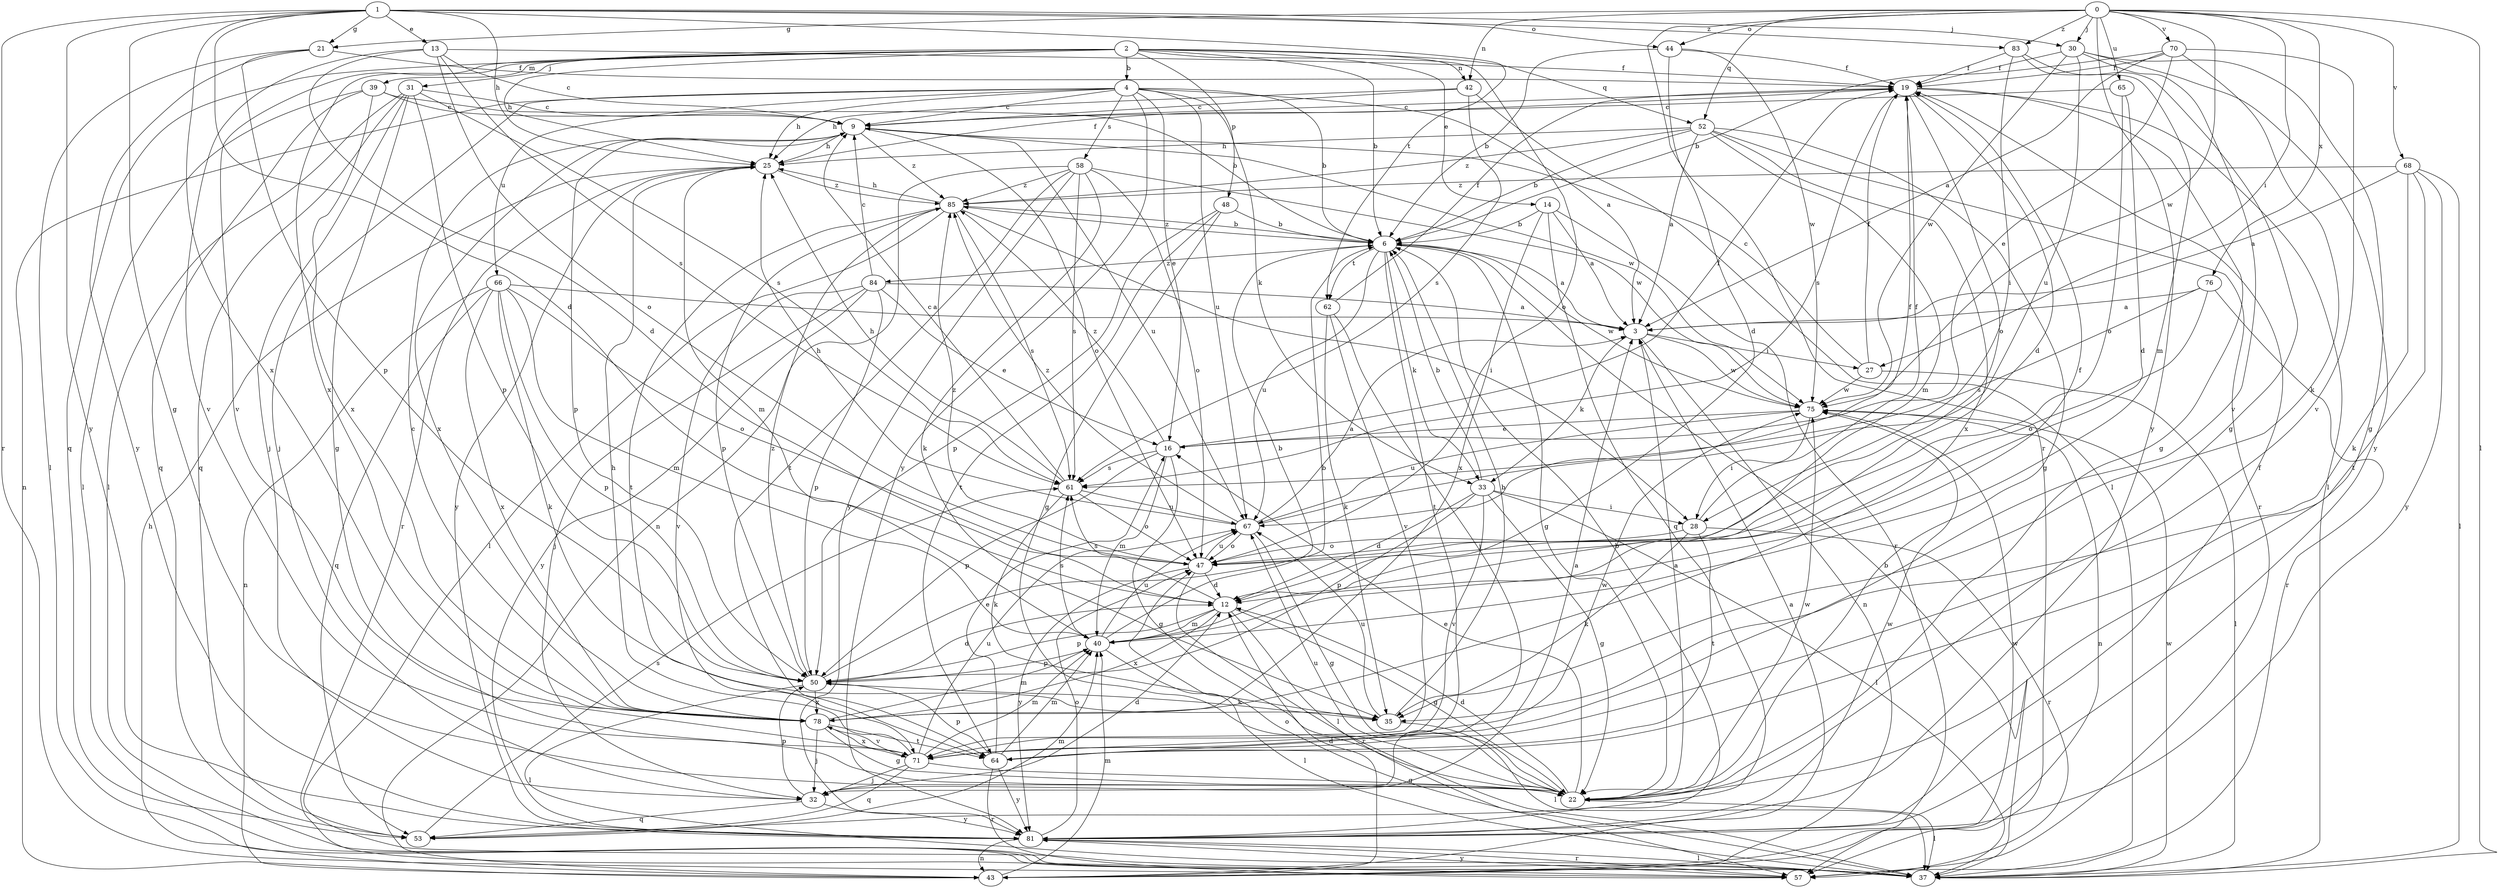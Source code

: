 strict digraph  {
0;
1;
2;
3;
4;
6;
9;
12;
13;
14;
16;
19;
21;
22;
25;
27;
28;
30;
31;
32;
33;
35;
37;
39;
40;
42;
43;
44;
47;
48;
50;
52;
53;
57;
58;
61;
62;
64;
65;
66;
67;
68;
70;
71;
75;
76;
78;
81;
83;
84;
85;
0 -> 21  [label=g];
0 -> 27  [label=i];
0 -> 30  [label=j];
0 -> 37  [label=l];
0 -> 42  [label=n];
0 -> 44  [label=o];
0 -> 52  [label=q];
0 -> 57  [label=r];
0 -> 65  [label=u];
0 -> 68  [label=v];
0 -> 70  [label=v];
0 -> 75  [label=w];
0 -> 76  [label=x];
0 -> 81  [label=y];
0 -> 83  [label=z];
1 -> 12  [label=d];
1 -> 13  [label=e];
1 -> 21  [label=g];
1 -> 22  [label=g];
1 -> 25  [label=h];
1 -> 30  [label=j];
1 -> 44  [label=o];
1 -> 57  [label=r];
1 -> 62  [label=t];
1 -> 78  [label=x];
1 -> 81  [label=y];
1 -> 83  [label=z];
2 -> 4  [label=b];
2 -> 6  [label=b];
2 -> 14  [label=e];
2 -> 25  [label=h];
2 -> 31  [label=j];
2 -> 39  [label=m];
2 -> 42  [label=n];
2 -> 47  [label=o];
2 -> 48  [label=p];
2 -> 52  [label=q];
2 -> 53  [label=q];
2 -> 71  [label=v];
2 -> 78  [label=x];
3 -> 27  [label=i];
3 -> 33  [label=k];
3 -> 43  [label=n];
3 -> 75  [label=w];
4 -> 3  [label=a];
4 -> 6  [label=b];
4 -> 9  [label=c];
4 -> 16  [label=e];
4 -> 25  [label=h];
4 -> 32  [label=j];
4 -> 33  [label=k];
4 -> 43  [label=n];
4 -> 58  [label=s];
4 -> 66  [label=u];
4 -> 67  [label=u];
4 -> 81  [label=y];
6 -> 3  [label=a];
6 -> 22  [label=g];
6 -> 33  [label=k];
6 -> 62  [label=t];
6 -> 64  [label=t];
6 -> 67  [label=u];
6 -> 75  [label=w];
6 -> 84  [label=z];
6 -> 85  [label=z];
9 -> 25  [label=h];
9 -> 47  [label=o];
9 -> 50  [label=p];
9 -> 67  [label=u];
9 -> 75  [label=w];
9 -> 78  [label=x];
9 -> 85  [label=z];
12 -> 22  [label=g];
12 -> 40  [label=m];
12 -> 50  [label=p];
12 -> 57  [label=r];
12 -> 61  [label=s];
12 -> 78  [label=x];
13 -> 9  [label=c];
13 -> 12  [label=d];
13 -> 19  [label=f];
13 -> 47  [label=o];
13 -> 61  [label=s];
13 -> 71  [label=v];
14 -> 3  [label=a];
14 -> 6  [label=b];
14 -> 53  [label=q];
14 -> 57  [label=r];
14 -> 78  [label=x];
16 -> 19  [label=f];
16 -> 22  [label=g];
16 -> 40  [label=m];
16 -> 50  [label=p];
16 -> 61  [label=s];
16 -> 85  [label=z];
19 -> 9  [label=c];
19 -> 12  [label=d];
19 -> 22  [label=g];
19 -> 37  [label=l];
19 -> 47  [label=o];
19 -> 61  [label=s];
21 -> 19  [label=f];
21 -> 37  [label=l];
21 -> 50  [label=p];
21 -> 81  [label=y];
22 -> 3  [label=a];
22 -> 12  [label=d];
22 -> 16  [label=e];
22 -> 37  [label=l];
22 -> 67  [label=u];
22 -> 75  [label=w];
25 -> 19  [label=f];
25 -> 40  [label=m];
25 -> 57  [label=r];
25 -> 81  [label=y];
25 -> 85  [label=z];
27 -> 9  [label=c];
27 -> 19  [label=f];
27 -> 37  [label=l];
27 -> 75  [label=w];
28 -> 19  [label=f];
28 -> 35  [label=k];
28 -> 47  [label=o];
28 -> 57  [label=r];
28 -> 64  [label=t];
30 -> 19  [label=f];
30 -> 22  [label=g];
30 -> 67  [label=u];
30 -> 71  [label=v];
30 -> 75  [label=w];
30 -> 81  [label=y];
31 -> 9  [label=c];
31 -> 22  [label=g];
31 -> 32  [label=j];
31 -> 37  [label=l];
31 -> 50  [label=p];
31 -> 53  [label=q];
31 -> 61  [label=s];
32 -> 3  [label=a];
32 -> 12  [label=d];
32 -> 50  [label=p];
32 -> 53  [label=q];
32 -> 81  [label=y];
33 -> 6  [label=b];
33 -> 12  [label=d];
33 -> 22  [label=g];
33 -> 28  [label=i];
33 -> 37  [label=l];
33 -> 50  [label=p];
33 -> 71  [label=v];
35 -> 6  [label=b];
35 -> 37  [label=l];
35 -> 67  [label=u];
37 -> 6  [label=b];
37 -> 47  [label=o];
37 -> 75  [label=w];
39 -> 6  [label=b];
39 -> 9  [label=c];
39 -> 37  [label=l];
39 -> 53  [label=q];
39 -> 78  [label=x];
40 -> 6  [label=b];
40 -> 19  [label=f];
40 -> 37  [label=l];
40 -> 50  [label=p];
40 -> 61  [label=s];
40 -> 67  [label=u];
42 -> 9  [label=c];
42 -> 25  [label=h];
42 -> 37  [label=l];
42 -> 61  [label=s];
43 -> 3  [label=a];
43 -> 12  [label=d];
43 -> 25  [label=h];
43 -> 40  [label=m];
43 -> 75  [label=w];
44 -> 6  [label=b];
44 -> 12  [label=d];
44 -> 19  [label=f];
44 -> 75  [label=w];
47 -> 12  [label=d];
47 -> 37  [label=l];
47 -> 67  [label=u];
47 -> 81  [label=y];
47 -> 85  [label=z];
48 -> 6  [label=b];
48 -> 22  [label=g];
48 -> 50  [label=p];
48 -> 64  [label=t];
50 -> 6  [label=b];
50 -> 12  [label=d];
50 -> 35  [label=k];
50 -> 37  [label=l];
50 -> 78  [label=x];
50 -> 85  [label=z];
52 -> 3  [label=a];
52 -> 6  [label=b];
52 -> 22  [label=g];
52 -> 25  [label=h];
52 -> 40  [label=m];
52 -> 57  [label=r];
52 -> 78  [label=x];
52 -> 85  [label=z];
53 -> 40  [label=m];
53 -> 61  [label=s];
57 -> 81  [label=y];
58 -> 35  [label=k];
58 -> 43  [label=n];
58 -> 47  [label=o];
58 -> 61  [label=s];
58 -> 64  [label=t];
58 -> 75  [label=w];
58 -> 81  [label=y];
58 -> 85  [label=z];
61 -> 9  [label=c];
61 -> 25  [label=h];
61 -> 35  [label=k];
61 -> 47  [label=o];
61 -> 67  [label=u];
62 -> 19  [label=f];
62 -> 32  [label=j];
62 -> 35  [label=k];
62 -> 71  [label=v];
64 -> 16  [label=e];
64 -> 40  [label=m];
64 -> 50  [label=p];
64 -> 57  [label=r];
64 -> 81  [label=y];
65 -> 9  [label=c];
65 -> 12  [label=d];
65 -> 47  [label=o];
66 -> 3  [label=a];
66 -> 35  [label=k];
66 -> 40  [label=m];
66 -> 43  [label=n];
66 -> 47  [label=o];
66 -> 50  [label=p];
66 -> 53  [label=q];
66 -> 78  [label=x];
67 -> 3  [label=a];
67 -> 19  [label=f];
67 -> 22  [label=g];
67 -> 25  [label=h];
67 -> 47  [label=o];
67 -> 85  [label=z];
68 -> 3  [label=a];
68 -> 35  [label=k];
68 -> 37  [label=l];
68 -> 64  [label=t];
68 -> 81  [label=y];
68 -> 85  [label=z];
70 -> 3  [label=a];
70 -> 6  [label=b];
70 -> 16  [label=e];
70 -> 19  [label=f];
70 -> 35  [label=k];
70 -> 71  [label=v];
71 -> 22  [label=g];
71 -> 25  [label=h];
71 -> 32  [label=j];
71 -> 40  [label=m];
71 -> 53  [label=q];
71 -> 67  [label=u];
71 -> 75  [label=w];
71 -> 78  [label=x];
75 -> 16  [label=e];
75 -> 28  [label=i];
75 -> 43  [label=n];
75 -> 67  [label=u];
76 -> 3  [label=a];
76 -> 47  [label=o];
76 -> 57  [label=r];
76 -> 61  [label=s];
78 -> 9  [label=c];
78 -> 22  [label=g];
78 -> 32  [label=j];
78 -> 40  [label=m];
78 -> 64  [label=t];
78 -> 71  [label=v];
81 -> 6  [label=b];
81 -> 19  [label=f];
81 -> 37  [label=l];
81 -> 43  [label=n];
81 -> 47  [label=o];
81 -> 57  [label=r];
81 -> 75  [label=w];
83 -> 19  [label=f];
83 -> 22  [label=g];
83 -> 28  [label=i];
83 -> 40  [label=m];
84 -> 3  [label=a];
84 -> 9  [label=c];
84 -> 16  [label=e];
84 -> 32  [label=j];
84 -> 50  [label=p];
84 -> 71  [label=v];
84 -> 81  [label=y];
85 -> 6  [label=b];
85 -> 25  [label=h];
85 -> 28  [label=i];
85 -> 37  [label=l];
85 -> 50  [label=p];
85 -> 61  [label=s];
85 -> 64  [label=t];
}
